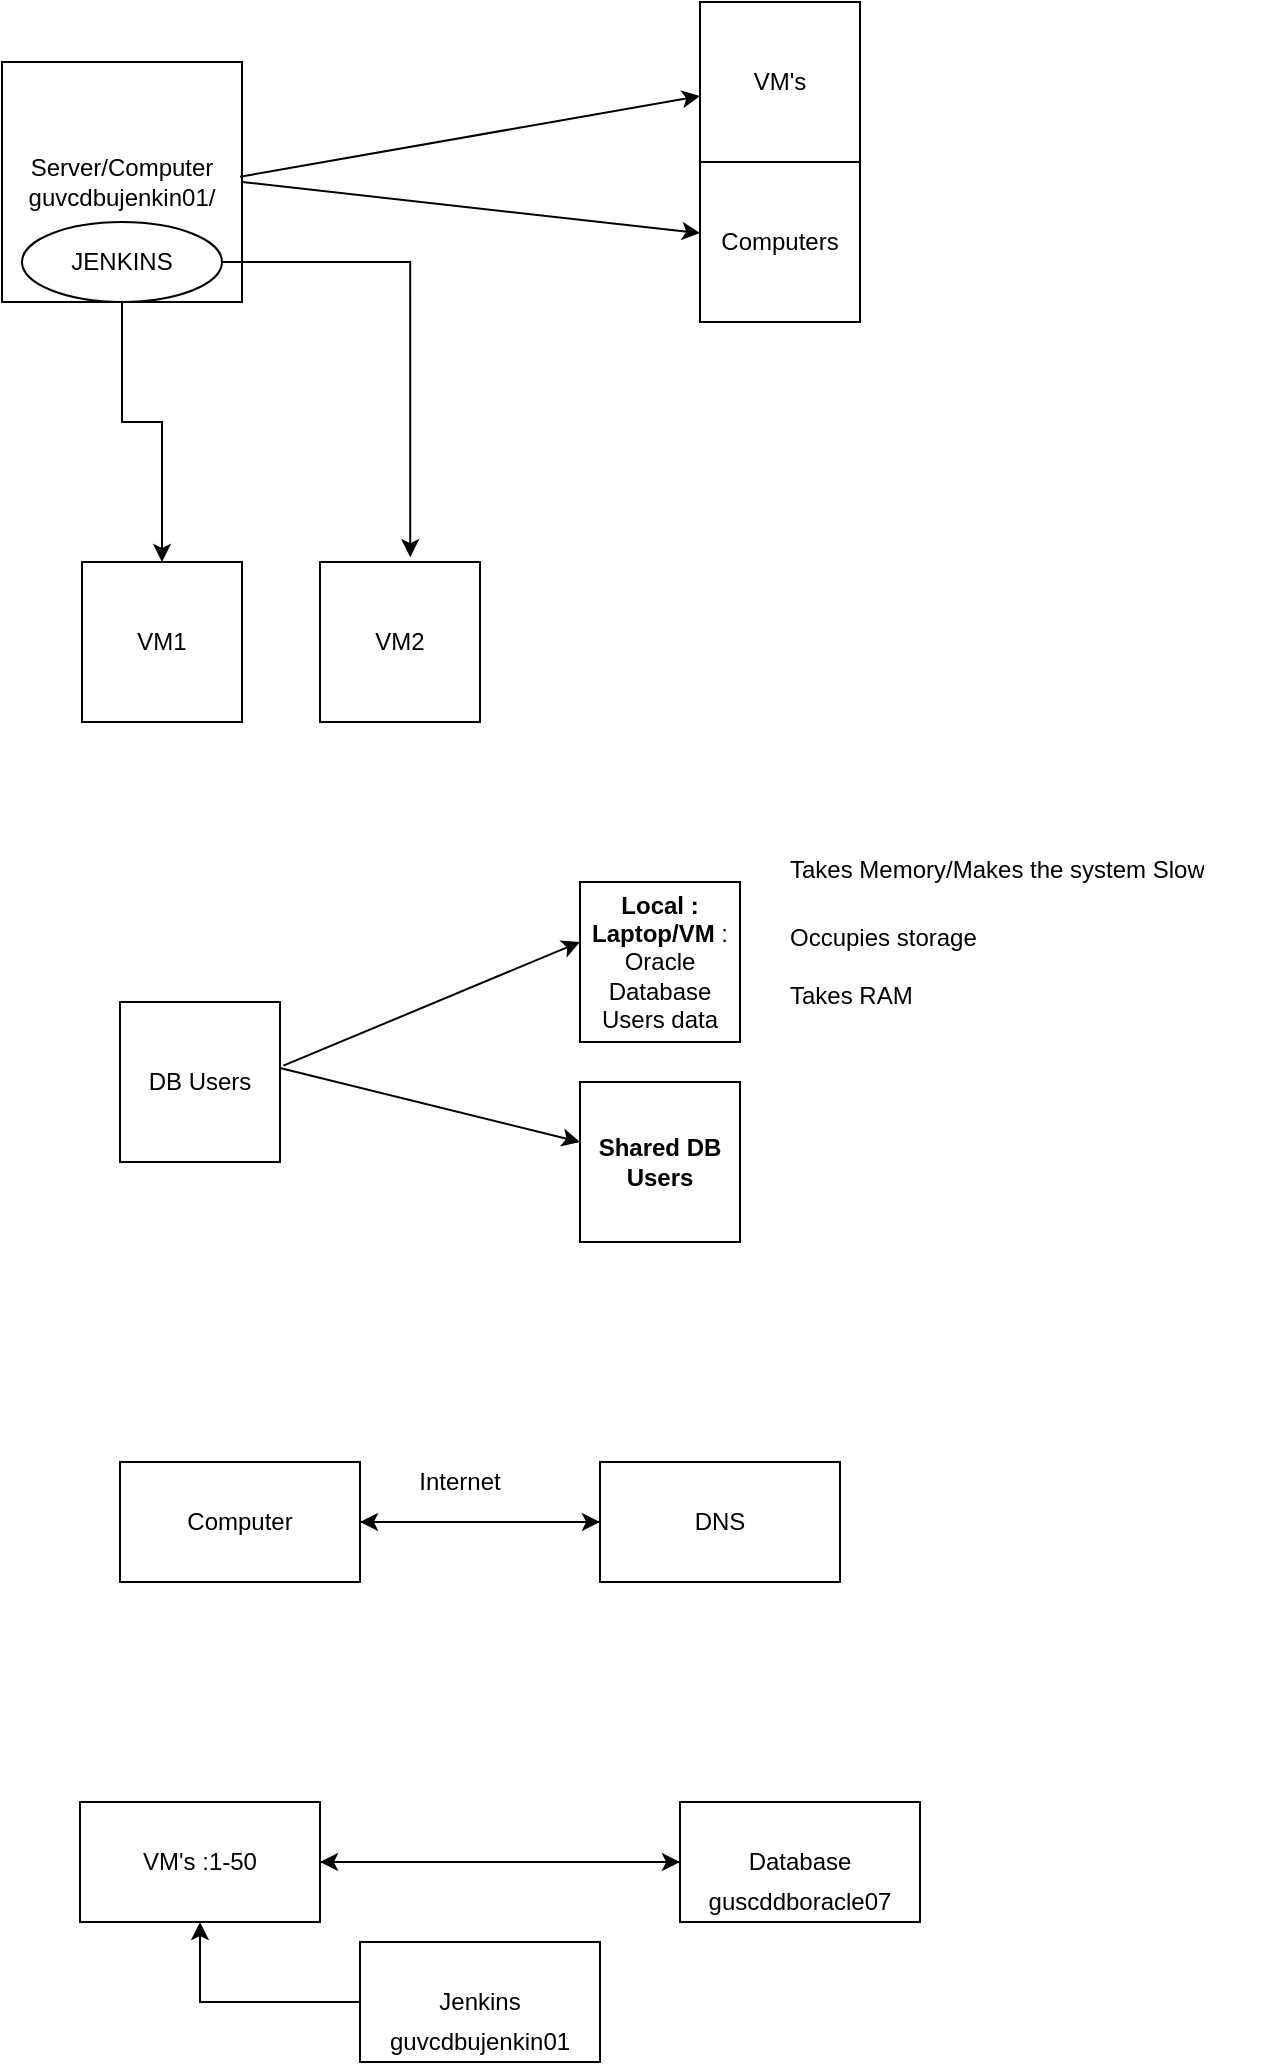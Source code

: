 <mxfile version="13.10.2" type="github"><diagram id="mfOhG3X77YJkusGsiT3f" name="Page-1"><mxGraphModel dx="950" dy="435" grid="1" gridSize="10" guides="1" tooltips="1" connect="1" arrows="1" fold="1" page="1" pageScale="1" pageWidth="850" pageHeight="1100" math="0" shadow="0"><root><mxCell id="0"/><mxCell id="1" parent="0"/><mxCell id="FnSmJaVA1lIbN-2mKNel-1" value="Server/Computer&lt;br&gt;guvcdbujenkin01/" style="whiteSpace=wrap;html=1;aspect=fixed;" vertex="1" parent="1"><mxGeometry x="131" y="90" width="120" height="120" as="geometry"/></mxCell><mxCell id="FnSmJaVA1lIbN-2mKNel-13" style="edgeStyle=orthogonalEdgeStyle;rounded=0;orthogonalLoop=1;jettySize=auto;html=1;entryX=0.5;entryY=0;entryDx=0;entryDy=0;" edge="1" parent="1" source="FnSmJaVA1lIbN-2mKNel-2" target="FnSmJaVA1lIbN-2mKNel-3"><mxGeometry relative="1" as="geometry"><mxPoint x="170" y="270" as="targetPoint"/><Array as="points"><mxPoint x="191" y="270"/><mxPoint x="211" y="270"/></Array></mxGeometry></mxCell><mxCell id="FnSmJaVA1lIbN-2mKNel-14" style="edgeStyle=orthogonalEdgeStyle;rounded=0;orthogonalLoop=1;jettySize=auto;html=1;entryX=0.564;entryY=-0.03;entryDx=0;entryDy=0;entryPerimeter=0;" edge="1" parent="1" source="FnSmJaVA1lIbN-2mKNel-2" target="FnSmJaVA1lIbN-2mKNel-4"><mxGeometry relative="1" as="geometry"/></mxCell><mxCell id="FnSmJaVA1lIbN-2mKNel-2" value="JENKINS" style="ellipse;whiteSpace=wrap;html=1;" vertex="1" parent="1"><mxGeometry x="141" y="170" width="100" height="40" as="geometry"/></mxCell><mxCell id="FnSmJaVA1lIbN-2mKNel-3" value="VM1" style="whiteSpace=wrap;html=1;aspect=fixed;" vertex="1" parent="1"><mxGeometry x="171" y="340" width="80" height="80" as="geometry"/></mxCell><mxCell id="FnSmJaVA1lIbN-2mKNel-4" value="VM2" style="whiteSpace=wrap;html=1;aspect=fixed;" vertex="1" parent="1"><mxGeometry x="290" y="340" width="80" height="80" as="geometry"/></mxCell><mxCell id="FnSmJaVA1lIbN-2mKNel-5" value="DB Users" style="whiteSpace=wrap;html=1;aspect=fixed;" vertex="1" parent="1"><mxGeometry x="190" y="560" width="80" height="80" as="geometry"/></mxCell><mxCell id="FnSmJaVA1lIbN-2mKNel-6" value="&lt;b&gt;Local : Laptop/VM&lt;/b&gt; : Oracle Database Users data" style="whiteSpace=wrap;html=1;aspect=fixed;" vertex="1" parent="1"><mxGeometry x="420" y="500" width="80" height="80" as="geometry"/></mxCell><mxCell id="FnSmJaVA1lIbN-2mKNel-7" value="VM's" style="whiteSpace=wrap;html=1;aspect=fixed;" vertex="1" parent="1"><mxGeometry x="480" y="60" width="80" height="80" as="geometry"/></mxCell><mxCell id="FnSmJaVA1lIbN-2mKNel-8" value="Computers" style="whiteSpace=wrap;html=1;aspect=fixed;" vertex="1" parent="1"><mxGeometry x="480" y="140" width="80" height="80" as="geometry"/></mxCell><mxCell id="FnSmJaVA1lIbN-2mKNel-9" value="" style="endArrow=classic;html=1;exitX=1;exitY=0.5;exitDx=0;exitDy=0;" edge="1" parent="1" source="FnSmJaVA1lIbN-2mKNel-1" target="FnSmJaVA1lIbN-2mKNel-8"><mxGeometry width="50" height="50" relative="1" as="geometry"><mxPoint x="260" y="140" as="sourcePoint"/><mxPoint x="470" y="180" as="targetPoint"/></mxGeometry></mxCell><mxCell id="FnSmJaVA1lIbN-2mKNel-10" value="" style="endArrow=classic;html=1;" edge="1" parent="1" target="FnSmJaVA1lIbN-2mKNel-7"><mxGeometry width="50" height="50" relative="1" as="geometry"><mxPoint x="250" y="147.38" as="sourcePoint"/><mxPoint x="515" y="130.003" as="targetPoint"/></mxGeometry></mxCell><mxCell id="FnSmJaVA1lIbN-2mKNel-15" value="&lt;b&gt;Shared DB Users&lt;/b&gt;" style="whiteSpace=wrap;html=1;aspect=fixed;" vertex="1" parent="1"><mxGeometry x="420" y="600" width="80" height="80" as="geometry"/></mxCell><mxCell id="FnSmJaVA1lIbN-2mKNel-16" value="" style="endArrow=classic;html=1;exitX=1.021;exitY=0.398;exitDx=0;exitDy=0;exitPerimeter=0;" edge="1" parent="1" source="FnSmJaVA1lIbN-2mKNel-5"><mxGeometry width="50" height="50" relative="1" as="geometry"><mxPoint x="450" y="600" as="sourcePoint"/><mxPoint x="420" y="530" as="targetPoint"/></mxGeometry></mxCell><mxCell id="FnSmJaVA1lIbN-2mKNel-18" value="" style="endArrow=classic;html=1;exitX=1;exitY=0.413;exitDx=0;exitDy=0;exitPerimeter=0;entryX=0;entryY=0.375;entryDx=0;entryDy=0;entryPerimeter=0;" edge="1" parent="1" source="FnSmJaVA1lIbN-2mKNel-5" target="FnSmJaVA1lIbN-2mKNel-15"><mxGeometry width="50" height="50" relative="1" as="geometry"><mxPoint x="450" y="600" as="sourcePoint"/><mxPoint x="500" y="550" as="targetPoint"/></mxGeometry></mxCell><mxCell id="FnSmJaVA1lIbN-2mKNel-19" value="&lt;h1&gt;&lt;span style=&quot;font-size: 12px ; font-weight: normal&quot;&gt;Takes Memory/Makes the system Slow&lt;/span&gt;&lt;/h1&gt;&lt;div&gt;&lt;span style=&quot;font-size: 12px ; font-weight: normal&quot;&gt;Occupies storage&lt;/span&gt;&lt;/div&gt;&lt;div&gt;&lt;span style=&quot;font-size: 12px ; font-weight: normal&quot;&gt;&lt;br&gt;&lt;/span&gt;&lt;/div&gt;&lt;div&gt;&lt;span style=&quot;font-size: 12px ; font-weight: normal&quot;&gt;Takes RAM&lt;/span&gt;&lt;/div&gt;" style="text;html=1;strokeColor=none;fillColor=none;spacing=5;spacingTop=-20;whiteSpace=wrap;overflow=hidden;rounded=0;" vertex="1" parent="1"><mxGeometry x="520" y="470" width="250" height="120" as="geometry"/></mxCell><mxCell id="FnSmJaVA1lIbN-2mKNel-20" value="&lt;h1&gt;&lt;br&gt;&lt;/h1&gt;" style="text;html=1;strokeColor=none;fillColor=none;spacing=5;spacingTop=-20;whiteSpace=wrap;overflow=hidden;rounded=0;" vertex="1" parent="1"><mxGeometry x="510" y="590" width="190" height="120" as="geometry"/></mxCell><mxCell id="FnSmJaVA1lIbN-2mKNel-24" style="edgeStyle=orthogonalEdgeStyle;rounded=0;orthogonalLoop=1;jettySize=auto;html=1;entryX=0;entryY=0.5;entryDx=0;entryDy=0;" edge="1" parent="1" source="FnSmJaVA1lIbN-2mKNel-21" target="FnSmJaVA1lIbN-2mKNel-22"><mxGeometry relative="1" as="geometry"/></mxCell><mxCell id="FnSmJaVA1lIbN-2mKNel-21" value="Computer" style="rounded=0;whiteSpace=wrap;html=1;" vertex="1" parent="1"><mxGeometry x="190" y="790" width="120" height="60" as="geometry"/></mxCell><mxCell id="FnSmJaVA1lIbN-2mKNel-27" style="edgeStyle=orthogonalEdgeStyle;rounded=0;orthogonalLoop=1;jettySize=auto;html=1;entryX=1;entryY=0.5;entryDx=0;entryDy=0;" edge="1" parent="1" source="FnSmJaVA1lIbN-2mKNel-22" target="FnSmJaVA1lIbN-2mKNel-21"><mxGeometry relative="1" as="geometry"><Array as="points"><mxPoint x="340" y="820"/><mxPoint x="340" y="820"/></Array></mxGeometry></mxCell><mxCell id="FnSmJaVA1lIbN-2mKNel-22" value="DNS" style="rounded=0;whiteSpace=wrap;html=1;" vertex="1" parent="1"><mxGeometry x="430" y="790" width="120" height="60" as="geometry"/></mxCell><mxCell id="FnSmJaVA1lIbN-2mKNel-23" value="Internet" style="text;html=1;strokeColor=none;fillColor=none;align=center;verticalAlign=middle;whiteSpace=wrap;rounded=0;" vertex="1" parent="1"><mxGeometry x="340" y="790" width="40" height="20" as="geometry"/></mxCell><mxCell id="FnSmJaVA1lIbN-2mKNel-36" style="edgeStyle=orthogonalEdgeStyle;rounded=0;orthogonalLoop=1;jettySize=auto;html=1;" edge="1" parent="1" source="FnSmJaVA1lIbN-2mKNel-28"><mxGeometry relative="1" as="geometry"><mxPoint x="470" y="990" as="targetPoint"/></mxGeometry></mxCell><mxCell id="FnSmJaVA1lIbN-2mKNel-28" value="VM's :1-50" style="rounded=0;whiteSpace=wrap;html=1;" vertex="1" parent="1"><mxGeometry x="170" y="960" width="120" height="60" as="geometry"/></mxCell><mxCell id="FnSmJaVA1lIbN-2mKNel-38" style="edgeStyle=orthogonalEdgeStyle;rounded=0;orthogonalLoop=1;jettySize=auto;html=1;entryX=1;entryY=0.5;entryDx=0;entryDy=0;" edge="1" parent="1" source="FnSmJaVA1lIbN-2mKNel-30" target="FnSmJaVA1lIbN-2mKNel-28"><mxGeometry relative="1" as="geometry"/></mxCell><mxCell id="FnSmJaVA1lIbN-2mKNel-30" value="Database" style="rounded=0;whiteSpace=wrap;html=1;" vertex="1" parent="1"><mxGeometry x="470" y="960" width="120" height="60" as="geometry"/></mxCell><mxCell id="FnSmJaVA1lIbN-2mKNel-35" style="edgeStyle=orthogonalEdgeStyle;rounded=0;orthogonalLoop=1;jettySize=auto;html=1;entryX=0.5;entryY=1;entryDx=0;entryDy=0;" edge="1" parent="1" source="FnSmJaVA1lIbN-2mKNel-31" target="FnSmJaVA1lIbN-2mKNel-28"><mxGeometry relative="1" as="geometry"><mxPoint x="230" y="1060" as="targetPoint"/><Array as="points"><mxPoint x="230" y="1060"/></Array></mxGeometry></mxCell><mxCell id="FnSmJaVA1lIbN-2mKNel-31" value="Jenkins" style="rounded=0;whiteSpace=wrap;html=1;" vertex="1" parent="1"><mxGeometry x="310" y="1030" width="120" height="60" as="geometry"/></mxCell><mxCell id="FnSmJaVA1lIbN-2mKNel-32" value="guvcdbujenkin01" style="text;html=1;strokeColor=none;fillColor=none;align=center;verticalAlign=middle;whiteSpace=wrap;rounded=0;" vertex="1" parent="1"><mxGeometry x="350" y="1070" width="40" height="20" as="geometry"/></mxCell><mxCell id="FnSmJaVA1lIbN-2mKNel-33" value="guscddboracle07" style="text;html=1;strokeColor=none;fillColor=none;align=center;verticalAlign=middle;whiteSpace=wrap;rounded=0;" vertex="1" parent="1"><mxGeometry x="510" y="1000" width="40" height="20" as="geometry"/></mxCell></root></mxGraphModel></diagram></mxfile>